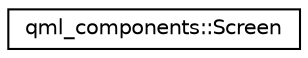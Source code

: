 digraph "Graphical Class Hierarchy"
{
 // LATEX_PDF_SIZE
  edge [fontname="Helvetica",fontsize="10",labelfontname="Helvetica",labelfontsize="10"];
  node [fontname="Helvetica",fontsize="10",shape=record];
  rankdir="LR";
  Node0 [label="qml_components::Screen",height=0.2,width=0.4,color="black", fillcolor="white", style="filled",URL="$classqml__components_1_1Screen.html",tooltip=" "];
}
